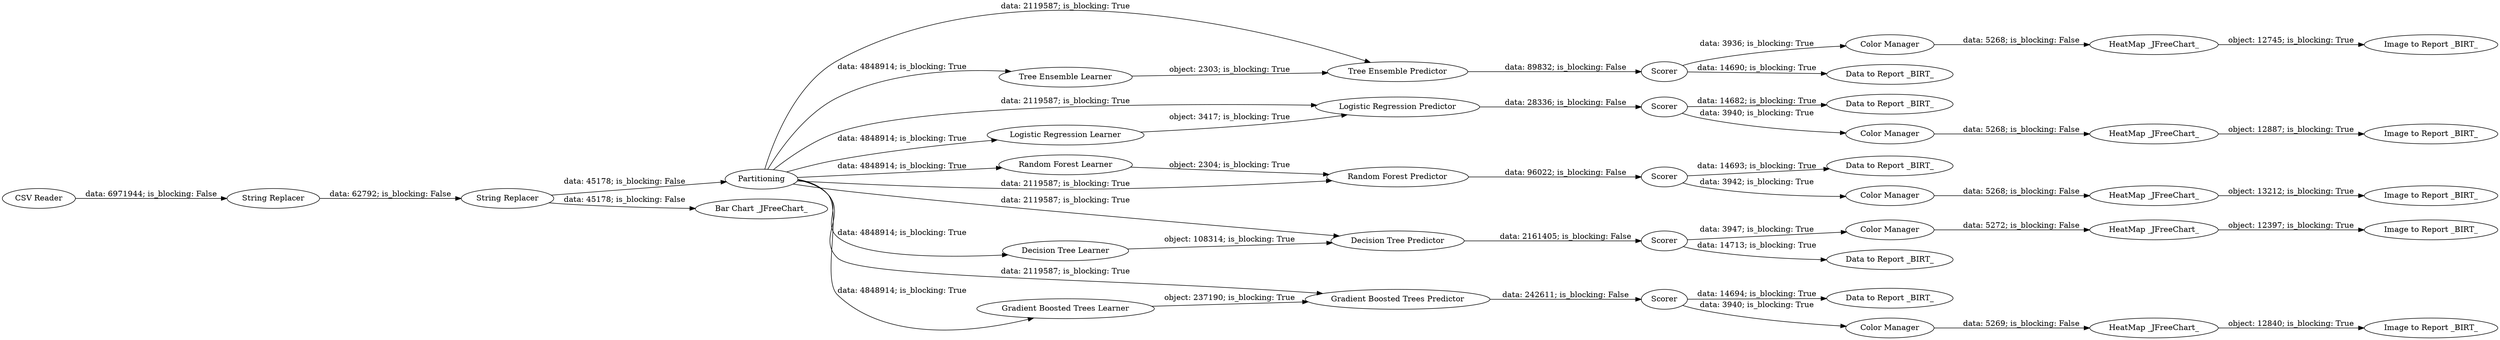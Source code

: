 digraph {
	"-394957080462732605_41" [label="Data to Report _BIRT_"]
	"-394957080462732605_56" [label="Color Manager"]
	"-394957080462732605_54" [label="Image to Report _BIRT_"]
	"-394957080462732605_8" [label=Scorer]
	"-394957080462732605_1" [label="CSV Reader"]
	"-394957080462732605_50" [label="Color Manager"]
	"-394957080462732605_45" [label="Data to Report _BIRT_"]
	"-394957080462732605_47" [label="Color Manager"]
	"-394957080462732605_49" [label="HeatMap _JFreeChart_"]
	"-394957080462732605_60" [label="HeatMap _JFreeChart_"]
	"-394957080462732605_18" [label="Tree Ensemble Predictor"]
	"-394957080462732605_61" [label="HeatMap _JFreeChart_"]
	"-394957080462732605_19" [label=Scorer]
	"-394957080462732605_44" [label="Data to Report _BIRT_"]
	"-394957080462732605_7" [label="Random Forest Predictor"]
	"-394957080462732605_25" [label=Scorer]
	"-394957080462732605_22" [label=Scorer]
	"-394957080462732605_15" [label=Scorer]
	"-394957080462732605_59" [label="HeatMap _JFreeChart_"]
	"-394957080462732605_42" [label="Data to Report _BIRT_"]
	"-394957080462732605_43" [label="Data to Report _BIRT_"]
	"-394957080462732605_39" [label="String Replacer"]
	"-394957080462732605_48" [label="Image to Report _BIRT_"]
	"-394957080462732605_27" [label="Logistic Regression Learner"]
	"-394957080462732605_17" [label="Tree Ensemble Learner"]
	"-394957080462732605_14" [label="Decision Tree Predictor"]
	"-394957080462732605_26" [label="Logistic Regression Predictor"]
	"-394957080462732605_53" [label="Image to Report _BIRT_"]
	"-394957080462732605_40" [label="String Replacer"]
	"-394957080462732605_28" [label="Decision Tree Learner"]
	"-394957080462732605_58" [label="Color Manager"]
	"-394957080462732605_52" [label="Image to Report _BIRT_"]
	"-394957080462732605_55" [label="Image to Report _BIRT_"]
	"-394957080462732605_4" [label=Partitioning]
	"-394957080462732605_6" [label="Random Forest Learner"]
	"-394957080462732605_62" [label="Bar Chart _JFreeChart_"]
	"-394957080462732605_51" [label="HeatMap _JFreeChart_"]
	"-394957080462732605_21" [label="Gradient Boosted Trees Predictor"]
	"-394957080462732605_57" [label="Color Manager"]
	"-394957080462732605_20" [label="Gradient Boosted Trees Learner"]
	"-394957080462732605_17" -> "-394957080462732605_18" [label="object: 2303; is_blocking: True"]
	"-394957080462732605_59" -> "-394957080462732605_53" [label="object: 12745; is_blocking: True"]
	"-394957080462732605_27" -> "-394957080462732605_26" [label="object: 3417; is_blocking: True"]
	"-394957080462732605_4" -> "-394957080462732605_14" [label="data: 2119587; is_blocking: True"]
	"-394957080462732605_25" -> "-394957080462732605_44" [label="data: 14682; is_blocking: True"]
	"-394957080462732605_40" -> "-394957080462732605_39" [label="data: 62792; is_blocking: False"]
	"-394957080462732605_14" -> "-394957080462732605_15" [label="data: 2161405; is_blocking: False"]
	"-394957080462732605_15" -> "-394957080462732605_45" [label="data: 14713; is_blocking: True"]
	"-394957080462732605_8" -> "-394957080462732605_41" [label="data: 14693; is_blocking: True"]
	"-394957080462732605_4" -> "-394957080462732605_17" [label="data: 4848914; is_blocking: True"]
	"-394957080462732605_4" -> "-394957080462732605_7" [label="data: 2119587; is_blocking: True"]
	"-394957080462732605_39" -> "-394957080462732605_4" [label="data: 45178; is_blocking: False"]
	"-394957080462732605_22" -> "-394957080462732605_57" [label="data: 3940; is_blocking: True"]
	"-394957080462732605_51" -> "-394957080462732605_52" [label="object: 12397; is_blocking: True"]
	"-394957080462732605_1" -> "-394957080462732605_40" [label="data: 6971944; is_blocking: False"]
	"-394957080462732605_25" -> "-394957080462732605_58" [label="data: 3940; is_blocking: True"]
	"-394957080462732605_56" -> "-394957080462732605_59" [label="data: 5268; is_blocking: False"]
	"-394957080462732605_15" -> "-394957080462732605_50" [label="data: 3947; is_blocking: True"]
	"-394957080462732605_18" -> "-394957080462732605_19" [label="data: 89832; is_blocking: False"]
	"-394957080462732605_6" -> "-394957080462732605_7" [label="object: 2304; is_blocking: True"]
	"-394957080462732605_57" -> "-394957080462732605_60" [label="data: 5269; is_blocking: False"]
	"-394957080462732605_4" -> "-394957080462732605_21" [label="data: 2119587; is_blocking: True"]
	"-394957080462732605_7" -> "-394957080462732605_8" [label="data: 96022; is_blocking: False"]
	"-394957080462732605_28" -> "-394957080462732605_14" [label="object: 108314; is_blocking: True"]
	"-394957080462732605_50" -> "-394957080462732605_51" [label="data: 5272; is_blocking: False"]
	"-394957080462732605_26" -> "-394957080462732605_25" [label="data: 28336; is_blocking: False"]
	"-394957080462732605_61" -> "-394957080462732605_55" [label="object: 12887; is_blocking: True"]
	"-394957080462732605_4" -> "-394957080462732605_20" [label="data: 4848914; is_blocking: True"]
	"-394957080462732605_4" -> "-394957080462732605_28" [label="data: 4848914; is_blocking: True"]
	"-394957080462732605_22" -> "-394957080462732605_43" [label="data: 14694; is_blocking: True"]
	"-394957080462732605_58" -> "-394957080462732605_61" [label="data: 5268; is_blocking: False"]
	"-394957080462732605_60" -> "-394957080462732605_54" [label="object: 12840; is_blocking: True"]
	"-394957080462732605_47" -> "-394957080462732605_49" [label="data: 5268; is_blocking: False"]
	"-394957080462732605_4" -> "-394957080462732605_27" [label="data: 4848914; is_blocking: True"]
	"-394957080462732605_49" -> "-394957080462732605_48" [label="object: 13212; is_blocking: True"]
	"-394957080462732605_8" -> "-394957080462732605_47" [label="data: 3942; is_blocking: True"]
	"-394957080462732605_20" -> "-394957080462732605_21" [label="object: 237190; is_blocking: True"]
	"-394957080462732605_19" -> "-394957080462732605_56" [label="data: 3936; is_blocking: True"]
	"-394957080462732605_4" -> "-394957080462732605_26" [label="data: 2119587; is_blocking: True"]
	"-394957080462732605_4" -> "-394957080462732605_18" [label="data: 2119587; is_blocking: True"]
	"-394957080462732605_4" -> "-394957080462732605_6" [label="data: 4848914; is_blocking: True"]
	"-394957080462732605_19" -> "-394957080462732605_42" [label="data: 14690; is_blocking: True"]
	"-394957080462732605_21" -> "-394957080462732605_22" [label="data: 242611; is_blocking: False"]
	"-394957080462732605_39" -> "-394957080462732605_62" [label="data: 45178; is_blocking: False"]
	rankdir=LR
}
